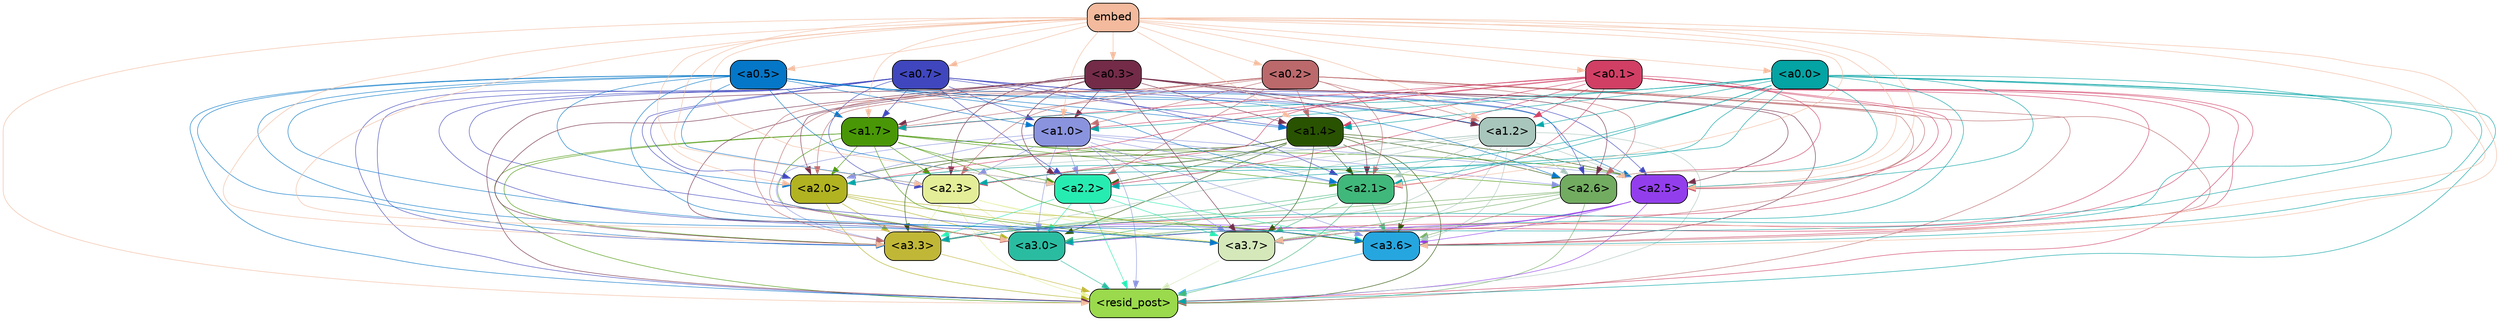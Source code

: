 strict digraph "" {
	graph [bgcolor=transparent,
		layout=dot,
		overlap=false,
		splines=true
	];
	"<a3.7>"	[color=black,
		fillcolor="#d4e8ba",
		fontname=Helvetica,
		shape=box,
		style="filled, rounded"];
	"<resid_post>"	[color=black,
		fillcolor="#9ada4c",
		fontname=Helvetica,
		shape=box,
		style="filled, rounded"];
	"<a3.7>" -> "<resid_post>"	[color="#d4e8ba",
		penwidth=0.6];
	"<a3.6>"	[color=black,
		fillcolor="#26a6df",
		fontname=Helvetica,
		shape=box,
		style="filled, rounded"];
	"<a3.6>" -> "<resid_post>"	[color="#26a6df",
		penwidth=0.6];
	"<a3.3>"	[color=black,
		fillcolor="#c1b737",
		fontname=Helvetica,
		shape=box,
		style="filled, rounded"];
	"<a3.3>" -> "<resid_post>"	[color="#c1b737",
		penwidth=0.6];
	"<a3.0>"	[color=black,
		fillcolor="#2abca1",
		fontname=Helvetica,
		shape=box,
		style="filled, rounded"];
	"<a3.0>" -> "<resid_post>"	[color="#2abca1",
		penwidth=0.6];
	"<a2.6>"	[color=black,
		fillcolor="#72ac61",
		fontname=Helvetica,
		shape=box,
		style="filled, rounded"];
	"<a2.6>" -> "<a3.7>"	[color="#72ac61",
		penwidth=0.6];
	"<a2.6>" -> "<resid_post>"	[color="#72ac61",
		penwidth=0.6];
	"<a2.6>" -> "<a3.6>"	[color="#72ac61",
		penwidth=0.6];
	"<a2.6>" -> "<a3.3>"	[color="#72ac61",
		penwidth=0.6];
	"<a2.6>" -> "<a3.0>"	[color="#72ac61",
		penwidth=0.6];
	"<a2.5>"	[color=black,
		fillcolor="#933eed",
		fontname=Helvetica,
		shape=box,
		style="filled, rounded"];
	"<a2.5>" -> "<a3.7>"	[color="#933eed",
		penwidth=0.6];
	"<a2.5>" -> "<resid_post>"	[color="#933eed",
		penwidth=0.6];
	"<a2.5>" -> "<a3.6>"	[color="#933eed",
		penwidth=0.6];
	"<a2.5>" -> "<a3.3>"	[color="#933eed",
		penwidth=0.6];
	"<a2.5>" -> "<a3.0>"	[color="#933eed",
		penwidth=0.6];
	"<a2.3>"	[color=black,
		fillcolor="#e4ee98",
		fontname=Helvetica,
		shape=box,
		style="filled, rounded"];
	"<a2.3>" -> "<a3.7>"	[color="#e4ee98",
		penwidth=0.6];
	"<a2.3>" -> "<resid_post>"	[color="#e4ee98",
		penwidth=0.6];
	"<a2.3>" -> "<a3.6>"	[color="#e4ee98",
		penwidth=0.6];
	"<a2.3>" -> "<a3.3>"	[color="#e4ee98",
		penwidth=0.6];
	"<a2.3>" -> "<a3.0>"	[color="#e4ee98",
		penwidth=0.6];
	"<a2.2>"	[color=black,
		fillcolor="#27ecb2",
		fontname=Helvetica,
		shape=box,
		style="filled, rounded"];
	"<a2.2>" -> "<a3.7>"	[color="#27ecb2",
		penwidth=0.6];
	"<a2.2>" -> "<resid_post>"	[color="#27ecb2",
		penwidth=0.6];
	"<a2.2>" -> "<a3.6>"	[color="#27ecb2",
		penwidth=0.6];
	"<a2.2>" -> "<a3.3>"	[color="#27ecb2",
		penwidth=0.6];
	"<a2.2>" -> "<a3.0>"	[color="#27ecb2",
		penwidth=0.6];
	"<a2.1>"	[color=black,
		fillcolor="#41b87b",
		fontname=Helvetica,
		shape=box,
		style="filled, rounded"];
	"<a2.1>" -> "<a3.7>"	[color="#41b87b",
		penwidth=0.6];
	"<a2.1>" -> "<resid_post>"	[color="#41b87b",
		penwidth=0.6];
	"<a2.1>" -> "<a3.6>"	[color="#41b87b",
		penwidth=0.6];
	"<a2.1>" -> "<a3.3>"	[color="#41b87b",
		penwidth=0.6];
	"<a2.1>" -> "<a3.0>"	[color="#41b87b",
		penwidth=0.6];
	"<a2.0>"	[color=black,
		fillcolor="#b1b321",
		fontname=Helvetica,
		shape=box,
		style="filled, rounded"];
	"<a2.0>" -> "<a3.7>"	[color="#b1b321",
		penwidth=0.6];
	"<a2.0>" -> "<resid_post>"	[color="#b1b321",
		penwidth=0.6];
	"<a2.0>" -> "<a3.6>"	[color="#b1b321",
		penwidth=0.6];
	"<a2.0>" -> "<a3.3>"	[color="#b1b321",
		penwidth=0.6];
	"<a2.0>" -> "<a3.0>"	[color="#b1b321",
		penwidth=0.6];
	"<a1.7>"	[color=black,
		fillcolor="#499707",
		fontname=Helvetica,
		shape=box,
		style="filled, rounded"];
	"<a1.7>" -> "<a3.7>"	[color="#499707",
		penwidth=0.6];
	"<a1.7>" -> "<resid_post>"	[color="#499707",
		penwidth=0.6];
	"<a1.7>" -> "<a3.6>"	[color="#499707",
		penwidth=0.6];
	"<a1.7>" -> "<a3.3>"	[color="#499707",
		penwidth=0.6];
	"<a1.7>" -> "<a3.0>"	[color="#499707",
		penwidth=0.6];
	"<a1.7>" -> "<a2.6>"	[color="#499707",
		penwidth=0.6];
	"<a1.7>" -> "<a2.5>"	[color="#499707",
		penwidth=0.6];
	"<a1.7>" -> "<a2.3>"	[color="#499707",
		penwidth=0.6];
	"<a1.7>" -> "<a2.2>"	[color="#499707",
		penwidth=0.6];
	"<a1.7>" -> "<a2.1>"	[color="#499707",
		penwidth=0.6];
	"<a1.7>" -> "<a2.0>"	[color="#499707",
		penwidth=0.6];
	"<a1.4>"	[color=black,
		fillcolor="#295300",
		fontname=Helvetica,
		shape=box,
		style="filled, rounded"];
	"<a1.4>" -> "<a3.7>"	[color="#295300",
		penwidth=0.6];
	"<a1.4>" -> "<resid_post>"	[color="#295300",
		penwidth=0.6];
	"<a1.4>" -> "<a3.6>"	[color="#295300",
		penwidth=0.6];
	"<a1.4>" -> "<a3.3>"	[color="#295300",
		penwidth=0.6];
	"<a1.4>" -> "<a3.0>"	[color="#295300",
		penwidth=0.6];
	"<a1.4>" -> "<a2.6>"	[color="#295300",
		penwidth=0.6];
	"<a1.4>" -> "<a2.5>"	[color="#295300",
		penwidth=0.6];
	"<a1.4>" -> "<a2.3>"	[color="#295300",
		penwidth=0.6];
	"<a1.4>" -> "<a2.2>"	[color="#295300",
		penwidth=0.6];
	"<a1.4>" -> "<a2.1>"	[color="#295300",
		penwidth=0.6];
	"<a1.4>" -> "<a2.0>"	[color="#295300",
		penwidth=0.6];
	"<a1.2>"	[color=black,
		fillcolor="#a9c6bc",
		fontname=Helvetica,
		shape=box,
		style="filled, rounded"];
	"<a1.2>" -> "<a3.7>"	[color="#a9c6bc",
		penwidth=0.6];
	"<a1.2>" -> "<resid_post>"	[color="#a9c6bc",
		penwidth=0.6];
	"<a1.2>" -> "<a3.6>"	[color="#a9c6bc",
		penwidth=0.6];
	"<a1.2>" -> "<a3.3>"	[color="#a9c6bc",
		penwidth=0.6];
	"<a1.2>" -> "<a3.0>"	[color="#a9c6bc",
		penwidth=0.6];
	"<a1.2>" -> "<a2.6>"	[color="#a9c6bc",
		penwidth=0.6];
	"<a1.2>" -> "<a2.5>"	[color="#a9c6bc",
		penwidth=0.6];
	"<a1.2>" -> "<a2.3>"	[color="#a9c6bc",
		penwidth=0.6];
	"<a1.2>" -> "<a2.2>"	[color="#a9c6bc",
		penwidth=0.6];
	"<a1.2>" -> "<a2.1>"	[color="#a9c6bc",
		penwidth=0.6];
	"<a1.2>" -> "<a2.0>"	[color="#a9c6bc",
		penwidth=0.6];
	"<a1.0>"	[color=black,
		fillcolor="#8a93de",
		fontname=Helvetica,
		shape=box,
		style="filled, rounded"];
	"<a1.0>" -> "<a3.7>"	[color="#8a93de",
		penwidth=0.6];
	"<a1.0>" -> "<resid_post>"	[color="#8a93de",
		penwidth=0.6];
	"<a1.0>" -> "<a3.6>"	[color="#8a93de",
		penwidth=0.6];
	"<a1.0>" -> "<a3.3>"	[color="#8a93de",
		penwidth=0.6];
	"<a1.0>" -> "<a3.0>"	[color="#8a93de",
		penwidth=0.6];
	"<a1.0>" -> "<a2.6>"	[color="#8a93de",
		penwidth=0.6];
	"<a1.0>" -> "<a2.5>"	[color="#8a93de",
		penwidth=0.6];
	"<a1.0>" -> "<a2.3>"	[color="#8a93de",
		penwidth=0.6];
	"<a1.0>" -> "<a2.2>"	[color="#8a93de",
		penwidth=0.6];
	"<a1.0>" -> "<a2.1>"	[color="#8a93de",
		penwidth=0.6];
	"<a1.0>" -> "<a2.0>"	[color="#8a93de",
		penwidth=0.6];
	"<a0.7>"	[color=black,
		fillcolor="#4047be",
		fontname=Helvetica,
		shape=box,
		style="filled, rounded"];
	"<a0.7>" -> "<a3.7>"	[color="#4047be",
		penwidth=0.6];
	"<a0.7>" -> "<resid_post>"	[color="#4047be",
		penwidth=0.6];
	"<a0.7>" -> "<a3.6>"	[color="#4047be",
		penwidth=0.6];
	"<a0.7>" -> "<a3.3>"	[color="#4047be",
		penwidth=0.6];
	"<a0.7>" -> "<a3.0>"	[color="#4047be",
		penwidth=0.6];
	"<a0.7>" -> "<a2.6>"	[color="#4047be",
		penwidth=0.6];
	"<a0.7>" -> "<a2.5>"	[color="#4047be",
		penwidth=0.6];
	"<a0.7>" -> "<a2.3>"	[color="#4047be",
		penwidth=0.6];
	"<a0.7>" -> "<a2.2>"	[color="#4047be",
		penwidth=0.6];
	"<a0.7>" -> "<a2.1>"	[color="#4047be",
		penwidth=0.6];
	"<a0.7>" -> "<a2.0>"	[color="#4047be",
		penwidth=0.6];
	"<a0.7>" -> "<a1.7>"	[color="#4047be",
		penwidth=0.6];
	"<a0.7>" -> "<a1.4>"	[color="#4047be",
		penwidth=0.6];
	"<a0.7>" -> "<a1.2>"	[color="#4047be",
		penwidth=0.6];
	"<a0.7>" -> "<a1.0>"	[color="#4047be",
		penwidth=0.6];
	"<a0.5>"	[color=black,
		fillcolor="#0577c8",
		fontname=Helvetica,
		shape=box,
		style="filled, rounded"];
	"<a0.5>" -> "<a3.7>"	[color="#0577c8",
		penwidth=0.6];
	"<a0.5>" -> "<resid_post>"	[color="#0577c8",
		penwidth=0.6];
	"<a0.5>" -> "<a3.6>"	[color="#0577c8",
		penwidth=0.6];
	"<a0.5>" -> "<a3.3>"	[color="#0577c8",
		penwidth=0.6];
	"<a0.5>" -> "<a3.0>"	[color="#0577c8",
		penwidth=0.6];
	"<a0.5>" -> "<a2.6>"	[color="#0577c8",
		penwidth=0.6];
	"<a0.5>" -> "<a2.5>"	[color="#0577c8",
		penwidth=0.6];
	"<a0.5>" -> "<a2.3>"	[color="#0577c8",
		penwidth=0.6];
	"<a0.5>" -> "<a2.2>"	[color="#0577c8",
		penwidth=0.6];
	"<a0.5>" -> "<a2.1>"	[color="#0577c8",
		penwidth=0.6];
	"<a0.5>" -> "<a2.0>"	[color="#0577c8",
		penwidth=0.6];
	"<a0.5>" -> "<a1.7>"	[color="#0577c8",
		penwidth=0.6];
	"<a0.5>" -> "<a1.4>"	[color="#0577c8",
		penwidth=0.6];
	"<a0.5>" -> "<a1.2>"	[color="#0577c8",
		penwidth=0.6];
	"<a0.5>" -> "<a1.0>"	[color="#0577c8",
		penwidth=0.6];
	"<a0.3>"	[color=black,
		fillcolor="#732b48",
		fontname=Helvetica,
		shape=box,
		style="filled, rounded"];
	"<a0.3>" -> "<a3.7>"	[color="#732b48",
		penwidth=0.6];
	"<a0.3>" -> "<resid_post>"	[color="#732b48",
		penwidth=0.6];
	"<a0.3>" -> "<a3.6>"	[color="#732b48",
		penwidth=0.6];
	"<a0.3>" -> "<a3.3>"	[color="#732b48",
		penwidth=0.6];
	"<a0.3>" -> "<a3.0>"	[color="#732b48",
		penwidth=0.6];
	"<a0.3>" -> "<a2.6>"	[color="#732b48",
		penwidth=0.6];
	"<a0.3>" -> "<a2.5>"	[color="#732b48",
		penwidth=0.6];
	"<a0.3>" -> "<a2.3>"	[color="#732b48",
		penwidth=0.6];
	"<a0.3>" -> "<a2.2>"	[color="#732b48",
		penwidth=0.6];
	"<a0.3>" -> "<a2.1>"	[color="#732b48",
		penwidth=0.6];
	"<a0.3>" -> "<a2.0>"	[color="#732b48",
		penwidth=0.6];
	"<a0.3>" -> "<a1.7>"	[color="#732b48",
		penwidth=0.6];
	"<a0.3>" -> "<a1.4>"	[color="#732b48",
		penwidth=0.6];
	"<a0.3>" -> "<a1.2>"	[color="#732b48",
		penwidth=0.6];
	"<a0.3>" -> "<a1.0>"	[color="#732b48",
		penwidth=0.6];
	"<a0.2>"	[color=black,
		fillcolor="#bc696c",
		fontname=Helvetica,
		shape=box,
		style="filled, rounded"];
	"<a0.2>" -> "<a3.7>"	[color="#bc696c",
		penwidth=0.6];
	"<a0.2>" -> "<resid_post>"	[color="#bc696c",
		penwidth=0.6];
	"<a0.2>" -> "<a3.6>"	[color="#bc696c",
		penwidth=0.6];
	"<a0.2>" -> "<a3.3>"	[color="#bc696c",
		penwidth=0.6];
	"<a0.2>" -> "<a3.0>"	[color="#bc696c",
		penwidth=0.6];
	"<a0.2>" -> "<a2.6>"	[color="#bc696c",
		penwidth=0.6];
	"<a0.2>" -> "<a2.5>"	[color="#bc696c",
		penwidth=0.6];
	"<a0.2>" -> "<a2.3>"	[color="#bc696c",
		penwidth=0.6];
	"<a0.2>" -> "<a2.2>"	[color="#bc696c",
		penwidth=0.6];
	"<a0.2>" -> "<a2.1>"	[color="#bc696c",
		penwidth=0.6];
	"<a0.2>" -> "<a2.0>"	[color="#bc696c",
		penwidth=0.6];
	"<a0.2>" -> "<a1.7>"	[color="#bc696c",
		penwidth=0.6];
	"<a0.2>" -> "<a1.4>"	[color="#bc696c",
		penwidth=0.6];
	"<a0.2>" -> "<a1.2>"	[color="#bc696c",
		penwidth=0.6];
	"<a0.2>" -> "<a1.0>"	[color="#bc696c",
		penwidth=0.6];
	"<a0.1>"	[color=black,
		fillcolor="#d13f65",
		fontname=Helvetica,
		shape=box,
		style="filled, rounded"];
	"<a0.1>" -> "<a3.7>"	[color="#d13f65",
		penwidth=0.6];
	"<a0.1>" -> "<resid_post>"	[color="#d13f65",
		penwidth=0.6];
	"<a0.1>" -> "<a3.6>"	[color="#d13f65",
		penwidth=0.6];
	"<a0.1>" -> "<a3.3>"	[color="#d13f65",
		penwidth=0.6];
	"<a0.1>" -> "<a3.0>"	[color="#d13f65",
		penwidth=0.6];
	"<a0.1>" -> "<a2.6>"	[color="#d13f65",
		penwidth=0.6];
	"<a0.1>" -> "<a2.5>"	[color="#d13f65",
		penwidth=0.6];
	"<a0.1>" -> "<a2.3>"	[color="#d13f65",
		penwidth=0.6];
	"<a0.1>" -> "<a2.2>"	[color="#d13f65",
		penwidth=0.6];
	"<a0.1>" -> "<a2.1>"	[color="#d13f65",
		penwidth=0.6];
	"<a0.1>" -> "<a2.0>"	[color="#d13f65",
		penwidth=0.6];
	"<a0.1>" -> "<a1.7>"	[color="#d13f65",
		penwidth=0.6];
	"<a0.1>" -> "<a1.4>"	[color="#d13f65",
		penwidth=0.6];
	"<a0.1>" -> "<a1.2>"	[color="#d13f65",
		penwidth=0.6];
	"<a0.1>" -> "<a1.0>"	[color="#d13f65",
		penwidth=0.6];
	"<a0.0>"	[color=black,
		fillcolor="#04a3a4",
		fontname=Helvetica,
		shape=box,
		style="filled, rounded"];
	"<a0.0>" -> "<a3.7>"	[color="#04a3a4",
		penwidth=0.6];
	"<a0.0>" -> "<resid_post>"	[color="#04a3a4",
		penwidth=0.6];
	"<a0.0>" -> "<a3.6>"	[color="#04a3a4",
		penwidth=0.6];
	"<a0.0>" -> "<a3.3>"	[color="#04a3a4",
		penwidth=0.6];
	"<a0.0>" -> "<a3.0>"	[color="#04a3a4",
		penwidth=0.6];
	"<a0.0>" -> "<a2.6>"	[color="#04a3a4",
		penwidth=0.6];
	"<a0.0>" -> "<a2.5>"	[color="#04a3a4",
		penwidth=0.6];
	"<a0.0>" -> "<a2.3>"	[color="#04a3a4",
		penwidth=0.6];
	"<a0.0>" -> "<a2.2>"	[color="#04a3a4",
		penwidth=0.6];
	"<a0.0>" -> "<a2.1>"	[color="#04a3a4",
		penwidth=0.6];
	"<a0.0>" -> "<a2.0>"	[color="#04a3a4",
		penwidth=0.6];
	"<a0.0>" -> "<a1.7>"	[color="#04a3a4",
		penwidth=0.6];
	"<a0.0>" -> "<a1.4>"	[color="#04a3a4",
		penwidth=0.6];
	"<a0.0>" -> "<a1.2>"	[color="#04a3a4",
		penwidth=0.6];
	"<a0.0>" -> "<a1.0>"	[color="#04a3a4",
		penwidth=0.6];
	embed	[color=black,
		fillcolor="#f3ba9d",
		fontname=Helvetica,
		shape=box,
		style="filled, rounded"];
	embed -> "<a3.7>"	[color="#f3ba9d",
		penwidth=0.6];
	embed -> "<resid_post>"	[color="#f3ba9d",
		penwidth=0.6];
	embed -> "<a3.6>"	[color="#f3ba9d",
		penwidth=0.6];
	embed -> "<a3.3>"	[color="#f3ba9d",
		penwidth=0.6];
	embed -> "<a3.0>"	[color="#f3ba9d",
		penwidth=0.6];
	embed -> "<a2.6>"	[color="#f3ba9d",
		penwidth=0.6];
	embed -> "<a2.5>"	[color="#f3ba9d",
		penwidth=0.6];
	embed -> "<a2.3>"	[color="#f3ba9d",
		penwidth=0.6];
	embed -> "<a2.2>"	[color="#f3ba9d",
		penwidth=0.6];
	embed -> "<a2.1>"	[color="#f3ba9d",
		penwidth=0.6];
	embed -> "<a2.0>"	[color="#f3ba9d",
		penwidth=0.6];
	embed -> "<a1.7>"	[color="#f3ba9d",
		penwidth=0.6];
	embed -> "<a1.4>"	[color="#f3ba9d",
		penwidth=0.6];
	embed -> "<a1.2>"	[color="#f3ba9d",
		penwidth=0.6];
	embed -> "<a1.0>"	[color="#f3ba9d",
		penwidth=0.6];
	embed -> "<a0.7>"	[color="#f3ba9d",
		penwidth=0.6];
	embed -> "<a0.5>"	[color="#f3ba9d",
		penwidth=0.6];
	embed -> "<a0.3>"	[color="#f3ba9d",
		penwidth=0.6];
	embed -> "<a0.2>"	[color="#f3ba9d",
		penwidth=0.6];
	embed -> "<a0.1>"	[color="#f3ba9d",
		penwidth=0.6];
	embed -> "<a0.0>"	[color="#f3ba9d",
		penwidth=0.6];
}
